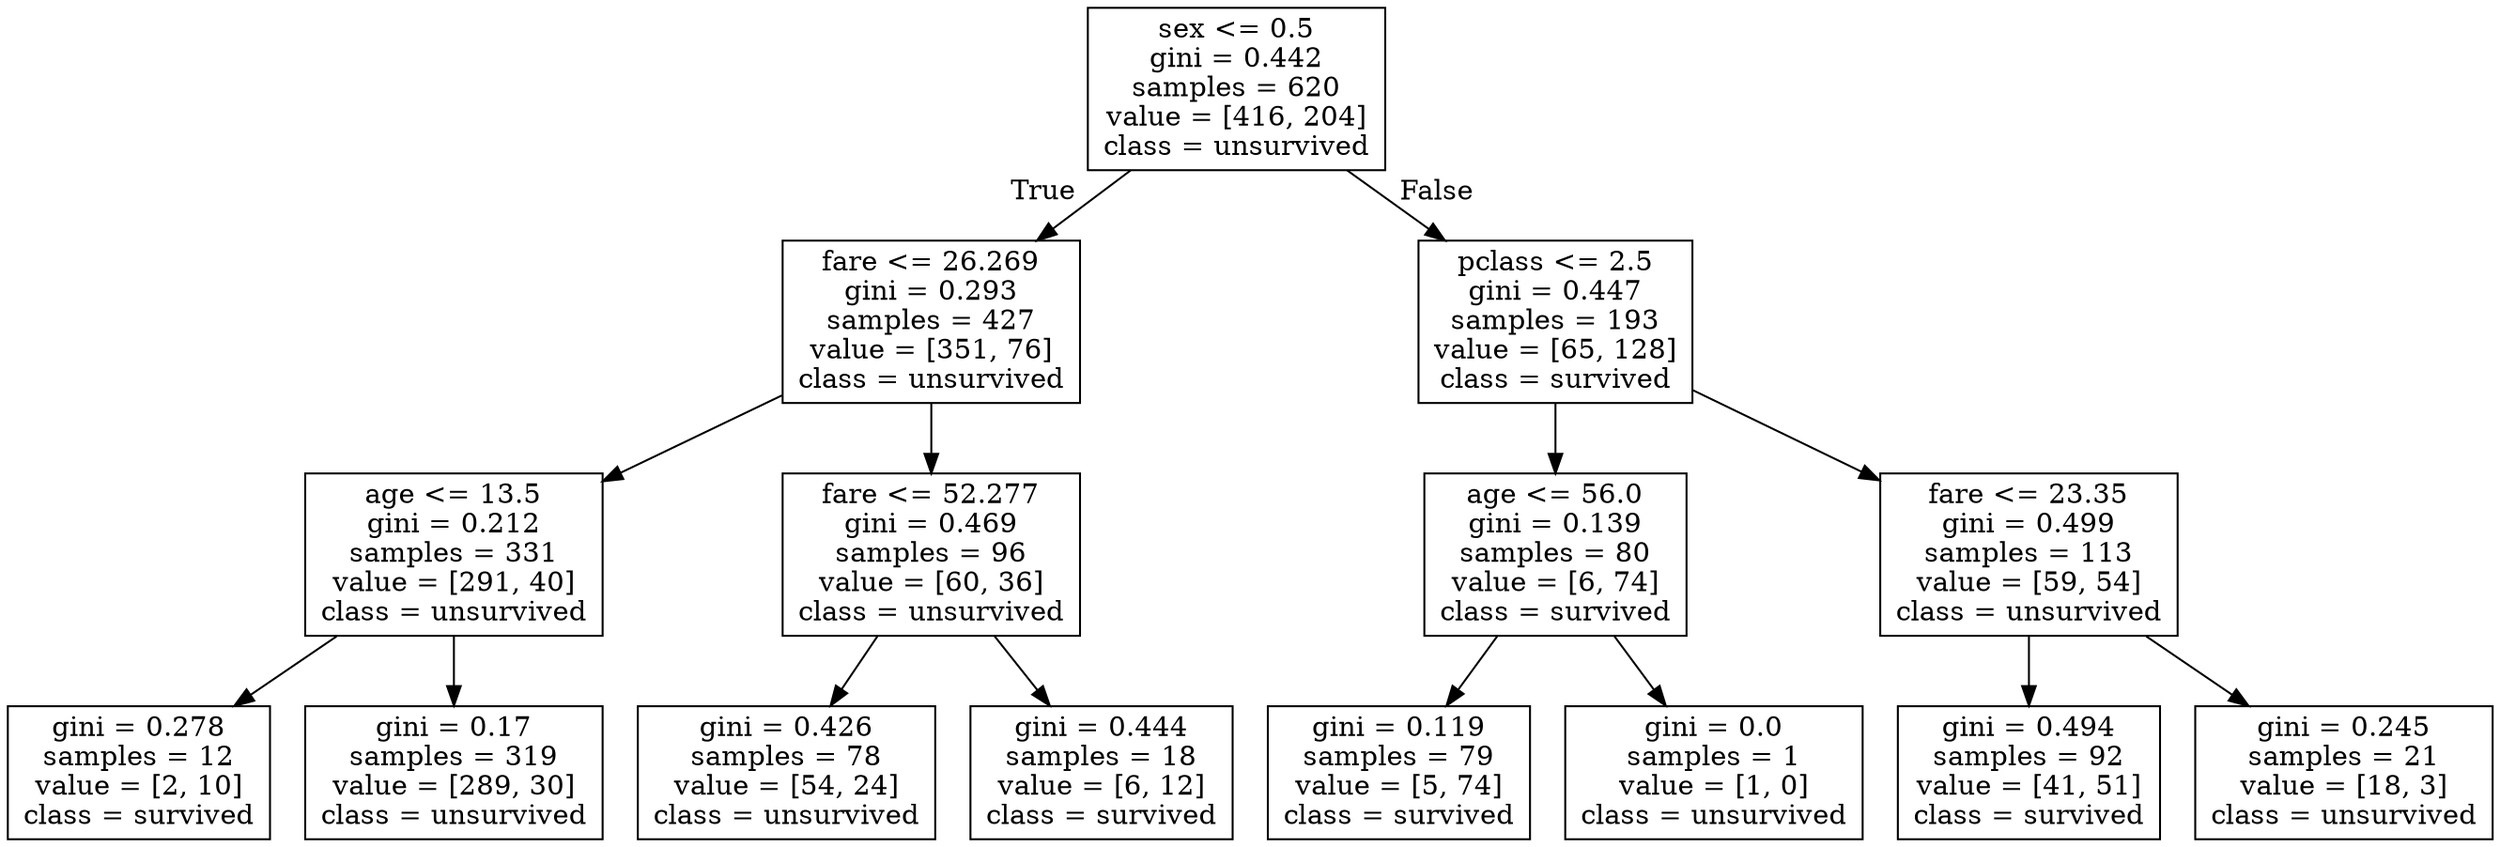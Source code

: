 digraph Tree {
node [shape=box] ;
0 [label="sex <= 0.5\ngini = 0.442\nsamples = 620\nvalue = [416, 204]\nclass = unsurvived"] ;
1 [label="fare <= 26.269\ngini = 0.293\nsamples = 427\nvalue = [351, 76]\nclass = unsurvived"] ;
0 -> 1 [labeldistance=2.5, labelangle=45, headlabel="True"] ;
2 [label="age <= 13.5\ngini = 0.212\nsamples = 331\nvalue = [291, 40]\nclass = unsurvived"] ;
1 -> 2 ;
3 [label="gini = 0.278\nsamples = 12\nvalue = [2, 10]\nclass = survived"] ;
2 -> 3 ;
4 [label="gini = 0.17\nsamples = 319\nvalue = [289, 30]\nclass = unsurvived"] ;
2 -> 4 ;
5 [label="fare <= 52.277\ngini = 0.469\nsamples = 96\nvalue = [60, 36]\nclass = unsurvived"] ;
1 -> 5 ;
6 [label="gini = 0.426\nsamples = 78\nvalue = [54, 24]\nclass = unsurvived"] ;
5 -> 6 ;
7 [label="gini = 0.444\nsamples = 18\nvalue = [6, 12]\nclass = survived"] ;
5 -> 7 ;
8 [label="pclass <= 2.5\ngini = 0.447\nsamples = 193\nvalue = [65, 128]\nclass = survived"] ;
0 -> 8 [labeldistance=2.5, labelangle=-45, headlabel="False"] ;
9 [label="age <= 56.0\ngini = 0.139\nsamples = 80\nvalue = [6, 74]\nclass = survived"] ;
8 -> 9 ;
10 [label="gini = 0.119\nsamples = 79\nvalue = [5, 74]\nclass = survived"] ;
9 -> 10 ;
11 [label="gini = 0.0\nsamples = 1\nvalue = [1, 0]\nclass = unsurvived"] ;
9 -> 11 ;
12 [label="fare <= 23.35\ngini = 0.499\nsamples = 113\nvalue = [59, 54]\nclass = unsurvived"] ;
8 -> 12 ;
13 [label="gini = 0.494\nsamples = 92\nvalue = [41, 51]\nclass = survived"] ;
12 -> 13 ;
14 [label="gini = 0.245\nsamples = 21\nvalue = [18, 3]\nclass = unsurvived"] ;
12 -> 14 ;
}